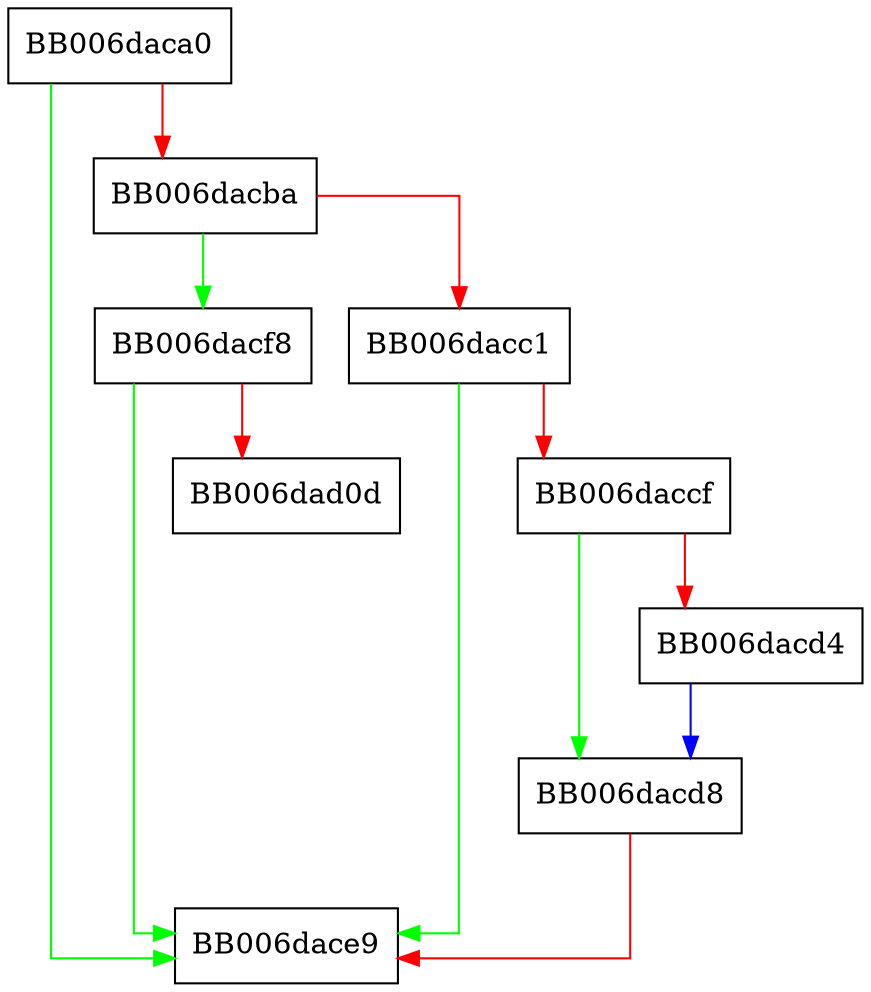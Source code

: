 digraph hmac_final {
  node [shape="box"];
  graph [splines=ortho];
  BB006daca0 -> BB006dace9 [color="green"];
  BB006daca0 -> BB006dacba [color="red"];
  BB006dacba -> BB006dacf8 [color="green"];
  BB006dacba -> BB006dacc1 [color="red"];
  BB006dacc1 -> BB006dace9 [color="green"];
  BB006dacc1 -> BB006daccf [color="red"];
  BB006daccf -> BB006dacd8 [color="green"];
  BB006daccf -> BB006dacd4 [color="red"];
  BB006dacd4 -> BB006dacd8 [color="blue"];
  BB006dacd8 -> BB006dace9 [color="red"];
  BB006dacf8 -> BB006dace9 [color="green"];
  BB006dacf8 -> BB006dad0d [color="red"];
}